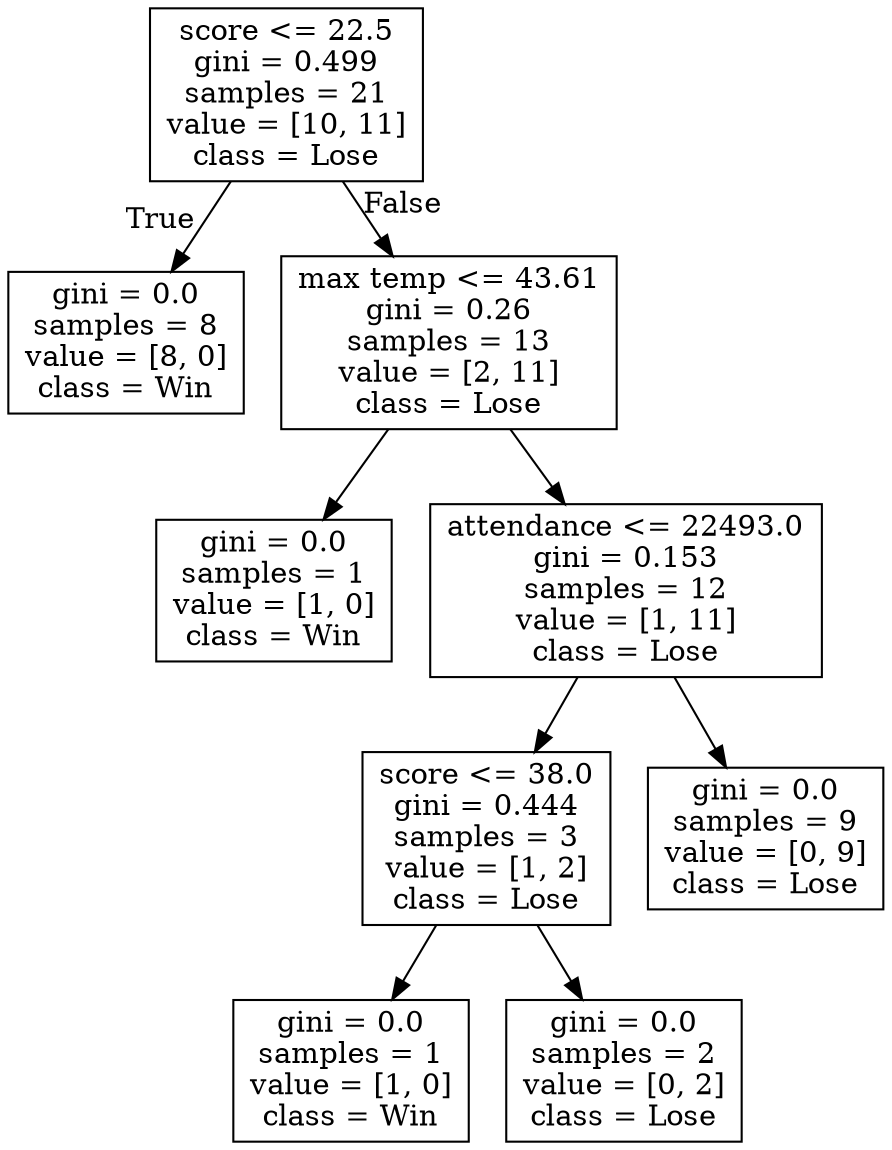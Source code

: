 digraph Tree {
node [shape=box] ;
0 [label="score <= 22.5\ngini = 0.499\nsamples = 21\nvalue = [10, 11]\nclass = Lose"] ;
1 [label="gini = 0.0\nsamples = 8\nvalue = [8, 0]\nclass = Win"] ;
0 -> 1 [labeldistance=2.5, labelangle=45, headlabel="True"] ;
2 [label="max temp <= 43.61\ngini = 0.26\nsamples = 13\nvalue = [2, 11]\nclass = Lose"] ;
0 -> 2 [labeldistance=2.5, labelangle=-45, headlabel="False"] ;
3 [label="gini = 0.0\nsamples = 1\nvalue = [1, 0]\nclass = Win"] ;
2 -> 3 ;
4 [label="attendance <= 22493.0\ngini = 0.153\nsamples = 12\nvalue = [1, 11]\nclass = Lose"] ;
2 -> 4 ;
5 [label="score <= 38.0\ngini = 0.444\nsamples = 3\nvalue = [1, 2]\nclass = Lose"] ;
4 -> 5 ;
6 [label="gini = 0.0\nsamples = 1\nvalue = [1, 0]\nclass = Win"] ;
5 -> 6 ;
7 [label="gini = 0.0\nsamples = 2\nvalue = [0, 2]\nclass = Lose"] ;
5 -> 7 ;
8 [label="gini = 0.0\nsamples = 9\nvalue = [0, 9]\nclass = Lose"] ;
4 -> 8 ;
}